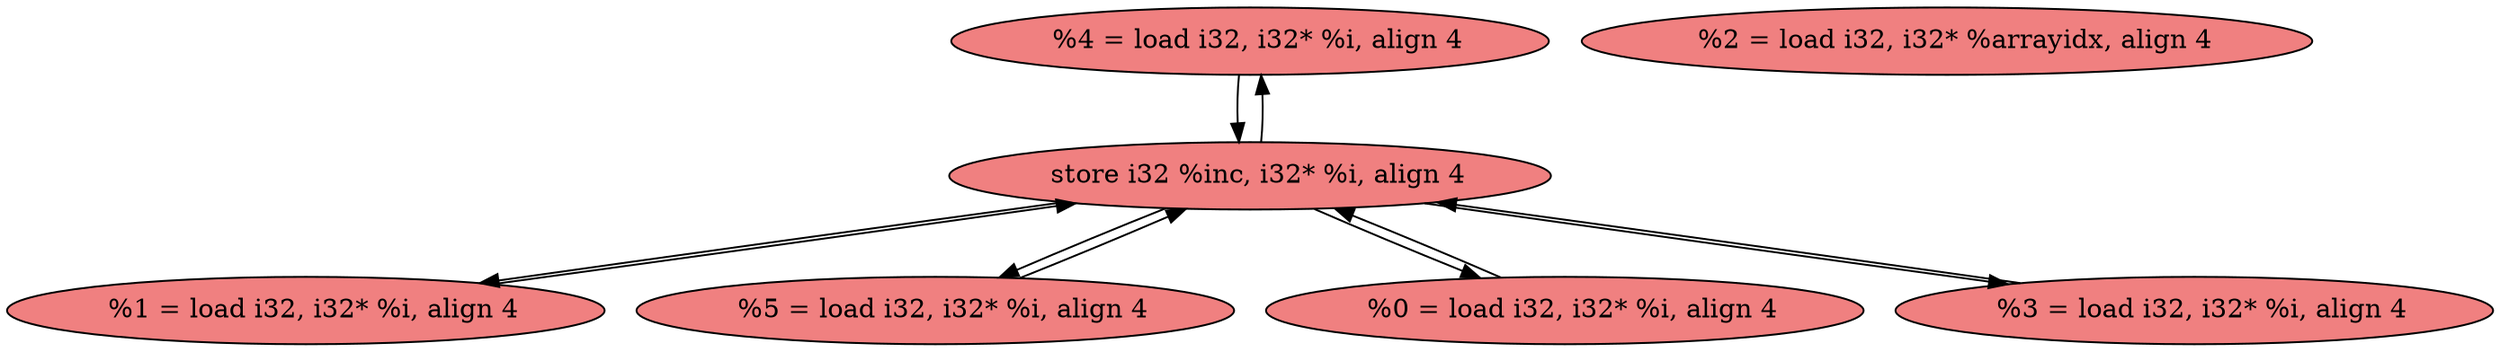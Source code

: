 
digraph G {


node199 [fillcolor=lightcoral,label="  %4 = load i32, i32* %i, align 4",shape=ellipse,style=filled ]
node194 [fillcolor=lightcoral,label="  %1 = load i32, i32* %i, align 4",shape=ellipse,style=filled ]
node193 [fillcolor=lightcoral,label="  store i32 %inc, i32* %i, align 4",shape=ellipse,style=filled ]
node195 [fillcolor=lightcoral,label="  %5 = load i32, i32* %i, align 4",shape=ellipse,style=filled ]
node196 [fillcolor=lightcoral,label="  %0 = load i32, i32* %i, align 4",shape=ellipse,style=filled ]
node197 [fillcolor=lightcoral,label="  %2 = load i32, i32* %arrayidx, align 4",shape=ellipse,style=filled ]
node198 [fillcolor=lightcoral,label="  %3 = load i32, i32* %i, align 4",shape=ellipse,style=filled ]

node199->node193 [ ]
node193->node198 [ ]
node198->node193 [ ]
node193->node199 [ ]
node195->node193 [ ]
node193->node195 [ ]
node193->node194 [ ]
node194->node193 [ ]
node196->node193 [ ]
node193->node196 [ ]


}
